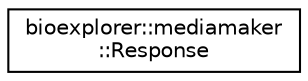 digraph "Graphical Class Hierarchy"
{
 // LATEX_PDF_SIZE
  edge [fontname="Helvetica",fontsize="10",labelfontname="Helvetica",labelfontsize="10"];
  node [fontname="Helvetica",fontsize="10",shape=record];
  rankdir="LR";
  Node0 [label="bioexplorer::mediamaker\l::Response",height=0.2,width=0.4,color="black", fillcolor="white", style="filled",URL="$db/df4/structbioexplorer_1_1mediamaker_1_1Response.html",tooltip=" "];
}
